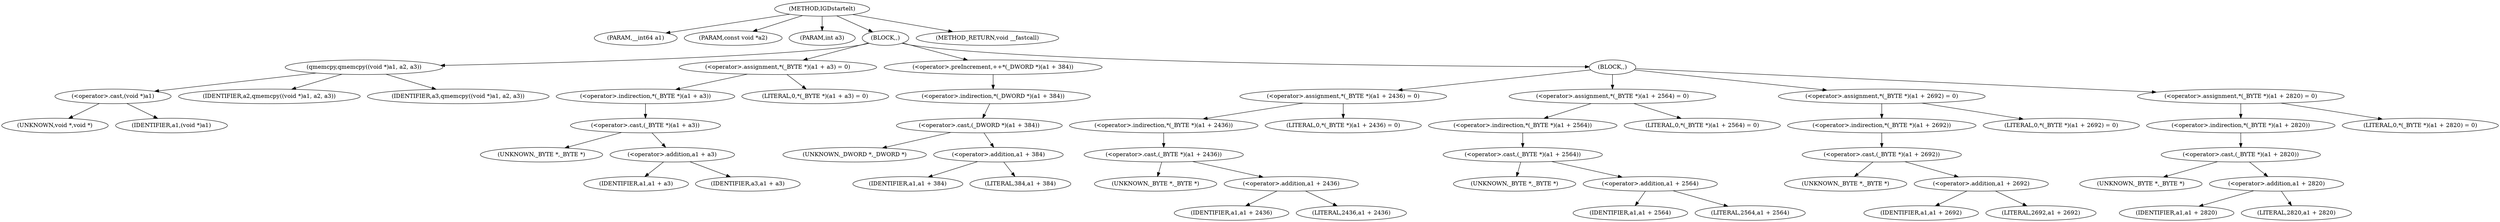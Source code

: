 digraph IGDstartelt {  
"1000101" [label = "(METHOD,IGDstartelt)" ]
"1000102" [label = "(PARAM,__int64 a1)" ]
"1000103" [label = "(PARAM,const void *a2)" ]
"1000104" [label = "(PARAM,int a3)" ]
"1000105" [label = "(BLOCK,,)" ]
"1000106" [label = "(qmemcpy,qmemcpy((void *)a1, a2, a3))" ]
"1000107" [label = "(<operator>.cast,(void *)a1)" ]
"1000108" [label = "(UNKNOWN,void *,void *)" ]
"1000109" [label = "(IDENTIFIER,a1,(void *)a1)" ]
"1000110" [label = "(IDENTIFIER,a2,qmemcpy((void *)a1, a2, a3))" ]
"1000111" [label = "(IDENTIFIER,a3,qmemcpy((void *)a1, a2, a3))" ]
"1000112" [label = "(<operator>.assignment,*(_BYTE *)(a1 + a3) = 0)" ]
"1000113" [label = "(<operator>.indirection,*(_BYTE *)(a1 + a3))" ]
"1000114" [label = "(<operator>.cast,(_BYTE *)(a1 + a3))" ]
"1000115" [label = "(UNKNOWN,_BYTE *,_BYTE *)" ]
"1000116" [label = "(<operator>.addition,a1 + a3)" ]
"1000117" [label = "(IDENTIFIER,a1,a1 + a3)" ]
"1000118" [label = "(IDENTIFIER,a3,a1 + a3)" ]
"1000119" [label = "(LITERAL,0,*(_BYTE *)(a1 + a3) = 0)" ]
"1000120" [label = "(<operator>.preIncrement,++*(_DWORD *)(a1 + 384))" ]
"1000121" [label = "(<operator>.indirection,*(_DWORD *)(a1 + 384))" ]
"1000122" [label = "(<operator>.cast,(_DWORD *)(a1 + 384))" ]
"1000123" [label = "(UNKNOWN,_DWORD *,_DWORD *)" ]
"1000124" [label = "(<operator>.addition,a1 + 384)" ]
"1000125" [label = "(IDENTIFIER,a1,a1 + 384)" ]
"1000126" [label = "(LITERAL,384,a1 + 384)" ]
"1000127" [label = "(BLOCK,,)" ]
"1000128" [label = "(<operator>.assignment,*(_BYTE *)(a1 + 2436) = 0)" ]
"1000129" [label = "(<operator>.indirection,*(_BYTE *)(a1 + 2436))" ]
"1000130" [label = "(<operator>.cast,(_BYTE *)(a1 + 2436))" ]
"1000131" [label = "(UNKNOWN,_BYTE *,_BYTE *)" ]
"1000132" [label = "(<operator>.addition,a1 + 2436)" ]
"1000133" [label = "(IDENTIFIER,a1,a1 + 2436)" ]
"1000134" [label = "(LITERAL,2436,a1 + 2436)" ]
"1000135" [label = "(LITERAL,0,*(_BYTE *)(a1 + 2436) = 0)" ]
"1000136" [label = "(<operator>.assignment,*(_BYTE *)(a1 + 2564) = 0)" ]
"1000137" [label = "(<operator>.indirection,*(_BYTE *)(a1 + 2564))" ]
"1000138" [label = "(<operator>.cast,(_BYTE *)(a1 + 2564))" ]
"1000139" [label = "(UNKNOWN,_BYTE *,_BYTE *)" ]
"1000140" [label = "(<operator>.addition,a1 + 2564)" ]
"1000141" [label = "(IDENTIFIER,a1,a1 + 2564)" ]
"1000142" [label = "(LITERAL,2564,a1 + 2564)" ]
"1000143" [label = "(LITERAL,0,*(_BYTE *)(a1 + 2564) = 0)" ]
"1000144" [label = "(<operator>.assignment,*(_BYTE *)(a1 + 2692) = 0)" ]
"1000145" [label = "(<operator>.indirection,*(_BYTE *)(a1 + 2692))" ]
"1000146" [label = "(<operator>.cast,(_BYTE *)(a1 + 2692))" ]
"1000147" [label = "(UNKNOWN,_BYTE *,_BYTE *)" ]
"1000148" [label = "(<operator>.addition,a1 + 2692)" ]
"1000149" [label = "(IDENTIFIER,a1,a1 + 2692)" ]
"1000150" [label = "(LITERAL,2692,a1 + 2692)" ]
"1000151" [label = "(LITERAL,0,*(_BYTE *)(a1 + 2692) = 0)" ]
"1000152" [label = "(<operator>.assignment,*(_BYTE *)(a1 + 2820) = 0)" ]
"1000153" [label = "(<operator>.indirection,*(_BYTE *)(a1 + 2820))" ]
"1000154" [label = "(<operator>.cast,(_BYTE *)(a1 + 2820))" ]
"1000155" [label = "(UNKNOWN,_BYTE *,_BYTE *)" ]
"1000156" [label = "(<operator>.addition,a1 + 2820)" ]
"1000157" [label = "(IDENTIFIER,a1,a1 + 2820)" ]
"1000158" [label = "(LITERAL,2820,a1 + 2820)" ]
"1000159" [label = "(LITERAL,0,*(_BYTE *)(a1 + 2820) = 0)" ]
"1000160" [label = "(METHOD_RETURN,void __fastcall)" ]
  "1000101" -> "1000102" 
  "1000101" -> "1000103" 
  "1000101" -> "1000104" 
  "1000101" -> "1000105" 
  "1000101" -> "1000160" 
  "1000105" -> "1000106" 
  "1000105" -> "1000112" 
  "1000105" -> "1000120" 
  "1000105" -> "1000127" 
  "1000106" -> "1000107" 
  "1000106" -> "1000110" 
  "1000106" -> "1000111" 
  "1000107" -> "1000108" 
  "1000107" -> "1000109" 
  "1000112" -> "1000113" 
  "1000112" -> "1000119" 
  "1000113" -> "1000114" 
  "1000114" -> "1000115" 
  "1000114" -> "1000116" 
  "1000116" -> "1000117" 
  "1000116" -> "1000118" 
  "1000120" -> "1000121" 
  "1000121" -> "1000122" 
  "1000122" -> "1000123" 
  "1000122" -> "1000124" 
  "1000124" -> "1000125" 
  "1000124" -> "1000126" 
  "1000127" -> "1000128" 
  "1000127" -> "1000136" 
  "1000127" -> "1000144" 
  "1000127" -> "1000152" 
  "1000128" -> "1000129" 
  "1000128" -> "1000135" 
  "1000129" -> "1000130" 
  "1000130" -> "1000131" 
  "1000130" -> "1000132" 
  "1000132" -> "1000133" 
  "1000132" -> "1000134" 
  "1000136" -> "1000137" 
  "1000136" -> "1000143" 
  "1000137" -> "1000138" 
  "1000138" -> "1000139" 
  "1000138" -> "1000140" 
  "1000140" -> "1000141" 
  "1000140" -> "1000142" 
  "1000144" -> "1000145" 
  "1000144" -> "1000151" 
  "1000145" -> "1000146" 
  "1000146" -> "1000147" 
  "1000146" -> "1000148" 
  "1000148" -> "1000149" 
  "1000148" -> "1000150" 
  "1000152" -> "1000153" 
  "1000152" -> "1000159" 
  "1000153" -> "1000154" 
  "1000154" -> "1000155" 
  "1000154" -> "1000156" 
  "1000156" -> "1000157" 
  "1000156" -> "1000158" 
}

